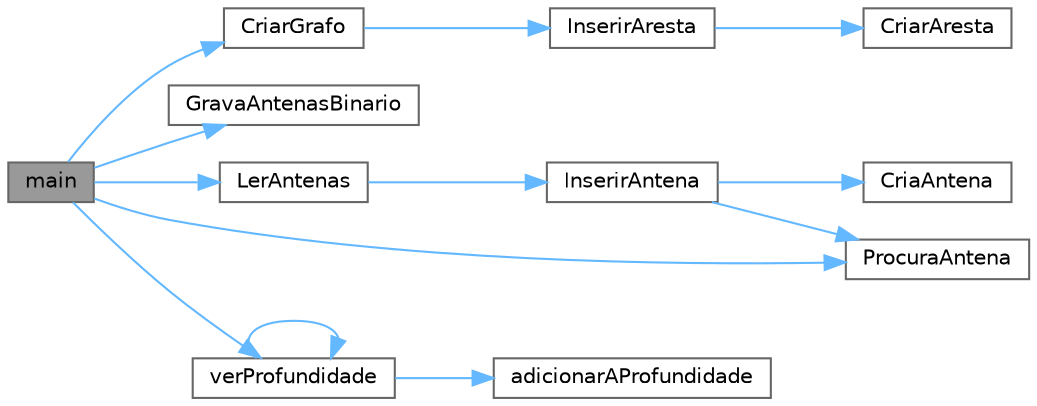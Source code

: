 digraph "main"
{
 // LATEX_PDF_SIZE
  bgcolor="transparent";
  edge [fontname=Helvetica,fontsize=10,labelfontname=Helvetica,labelfontsize=10];
  node [fontname=Helvetica,fontsize=10,shape=box,height=0.2,width=0.4];
  rankdir="LR";
  Node1 [id="Node000001",label="main",height=0.2,width=0.4,color="gray40", fillcolor="grey60", style="filled", fontcolor="black",tooltip=" "];
  Node1 -> Node2 [id="edge1_Node000001_Node000002",color="steelblue1",style="solid",tooltip=" "];
  Node2 [id="Node000002",label="CriarGrafo",height=0.2,width=0.4,color="grey40", fillcolor="white", style="filled",URL="$funcoes_8c.html#a76b8a843b78e8fafdd8ffa6b43874323",tooltip="Declaração da função para criar o grafo."];
  Node2 -> Node3 [id="edge2_Node000002_Node000003",color="steelblue1",style="solid",tooltip=" "];
  Node3 [id="Node000003",label="InserirAresta",height=0.2,width=0.4,color="grey40", fillcolor="white", style="filled",URL="$funcoes_8c.html#aa92eec9996ab024ca52bd9edd4384dff",tooltip="Insere uma aresta na lista."];
  Node3 -> Node4 [id="edge3_Node000003_Node000004",color="steelblue1",style="solid",tooltip=" "];
  Node4 [id="Node000004",label="CriarAresta",height=0.2,width=0.4,color="grey40", fillcolor="white", style="filled",URL="$funcoes_8c.html#a10d902139cd18a3bf5aaf99650a4e9d8",tooltip="Cria uma nova aresta."];
  Node1 -> Node5 [id="edge4_Node000001_Node000005",color="steelblue1",style="solid",tooltip=" "];
  Node5 [id="Node000005",label="GravaAntenasBinario",height=0.2,width=0.4,color="grey40", fillcolor="white", style="filled",URL="$funcoes_8c.html#ac54dde6da30b887fa81dd03092d5fa6c",tooltip="Declaração da função para guardar no ficheiro binário."];
  Node1 -> Node6 [id="edge5_Node000001_Node000006",color="steelblue1",style="solid",tooltip=" "];
  Node6 [id="Node000006",label="LerAntenas",height=0.2,width=0.4,color="grey40", fillcolor="white", style="filled",URL="$funcoes_8c.html#af4b3c158648f3bce23a7fdff9b4dfefc",tooltip="Declaração da função para ler do ficheiro, criar, procurar, inserir e remover antenas."];
  Node6 -> Node7 [id="edge6_Node000006_Node000007",color="steelblue1",style="solid",tooltip=" "];
  Node7 [id="Node000007",label="InserirAntena",height=0.2,width=0.4,color="grey40", fillcolor="white", style="filled",URL="$funcoes_8c.html#a69daf7b1c1e2196ea27443ee81656224",tooltip="Insere uma antena na lista de forma ordenada por coordenadas A antena é inserida em uma posição onde ..."];
  Node7 -> Node8 [id="edge7_Node000007_Node000008",color="steelblue1",style="solid",tooltip=" "];
  Node8 [id="Node000008",label="CriaAntena",height=0.2,width=0.4,color="grey40", fillcolor="white", style="filled",URL="$funcoes_8c.html#ac7c1c6d111a3d827aafefa12aae70fa0",tooltip="Cria uma nova antena Aloca a memória para a nova antena Recebe a frequência e as coordenadas x e y Re..."];
  Node7 -> Node9 [id="edge8_Node000007_Node000009",color="steelblue1",style="solid",tooltip=" "];
  Node9 [id="Node000009",label="ProcuraAntena",height=0.2,width=0.4,color="grey40", fillcolor="white", style="filled",URL="$funcoes_8c.html#a0eb9acbb633921b8e08a81b6da5e531d",tooltip="Procura uma antena na lista nas coordenadas x e y Percorre a lista de antenas a antena se o x e y for..."];
  Node1 -> Node9 [id="edge9_Node000001_Node000009",color="steelblue1",style="solid",tooltip=" "];
  Node1 -> Node10 [id="edge10_Node000001_Node000010",color="steelblue1",style="solid",tooltip=" "];
  Node10 [id="Node000010",label="verProfundidade",height=0.2,width=0.4,color="grey40", fillcolor="white", style="filled",URL="$funcoes_8c.html#a91add73db8a5b872630fa09ce388b174",tooltip="Realizar a profundidade a partide uma certa antena."];
  Node10 -> Node11 [id="edge11_Node000010_Node000011",color="steelblue1",style="solid",tooltip=" "];
  Node11 [id="Node000011",label="adicionarAProfundidade",height=0.2,width=0.4,color="grey40", fillcolor="white", style="filled",URL="$funcoes_8c.html#a118b4ded2a82893eb06655b9627db904",tooltip="Adiciona uma antena à lista de profundidade."];
  Node10 -> Node10 [id="edge12_Node000010_Node000010",color="steelblue1",style="solid",tooltip=" "];
}
